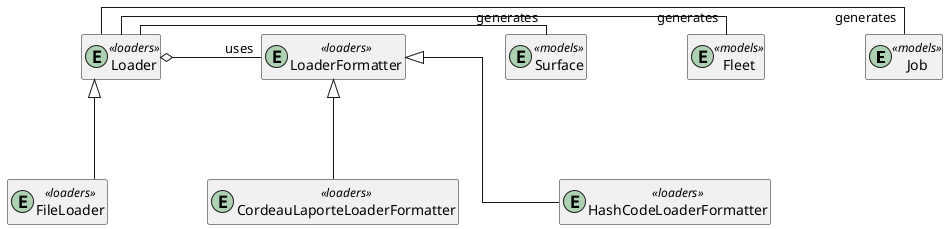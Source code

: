 @startuml
skinparam linetype ortho
skinparam nodesep 100
skinparam ranksep 100

hide empty methods
hide empty attributes

entity Job <<models>>
entity Fleet <<models>>
entity Surface <<models>>

entity Loader <<loaders>> {
}

entity FileLoader <<loaders>> {
}

entity LoaderFormatter <<loaders>> {
}

entity CordeauLaporteLoaderFormatter <<loaders>> {
}

entity HashCodeLoaderFormatter <<loaders>> {
}


Loader -right-"generates" Job
Loader -right-"generates" Fleet
Loader -right-"generates" Surface

LoaderFormatter "uses"-left-o Loader

Loader <|-down- FileLoader

LoaderFormatter <|-down- CordeauLaporteLoaderFormatter
LoaderFormatter <|-down- HashCodeLoaderFormatter


@enduml

